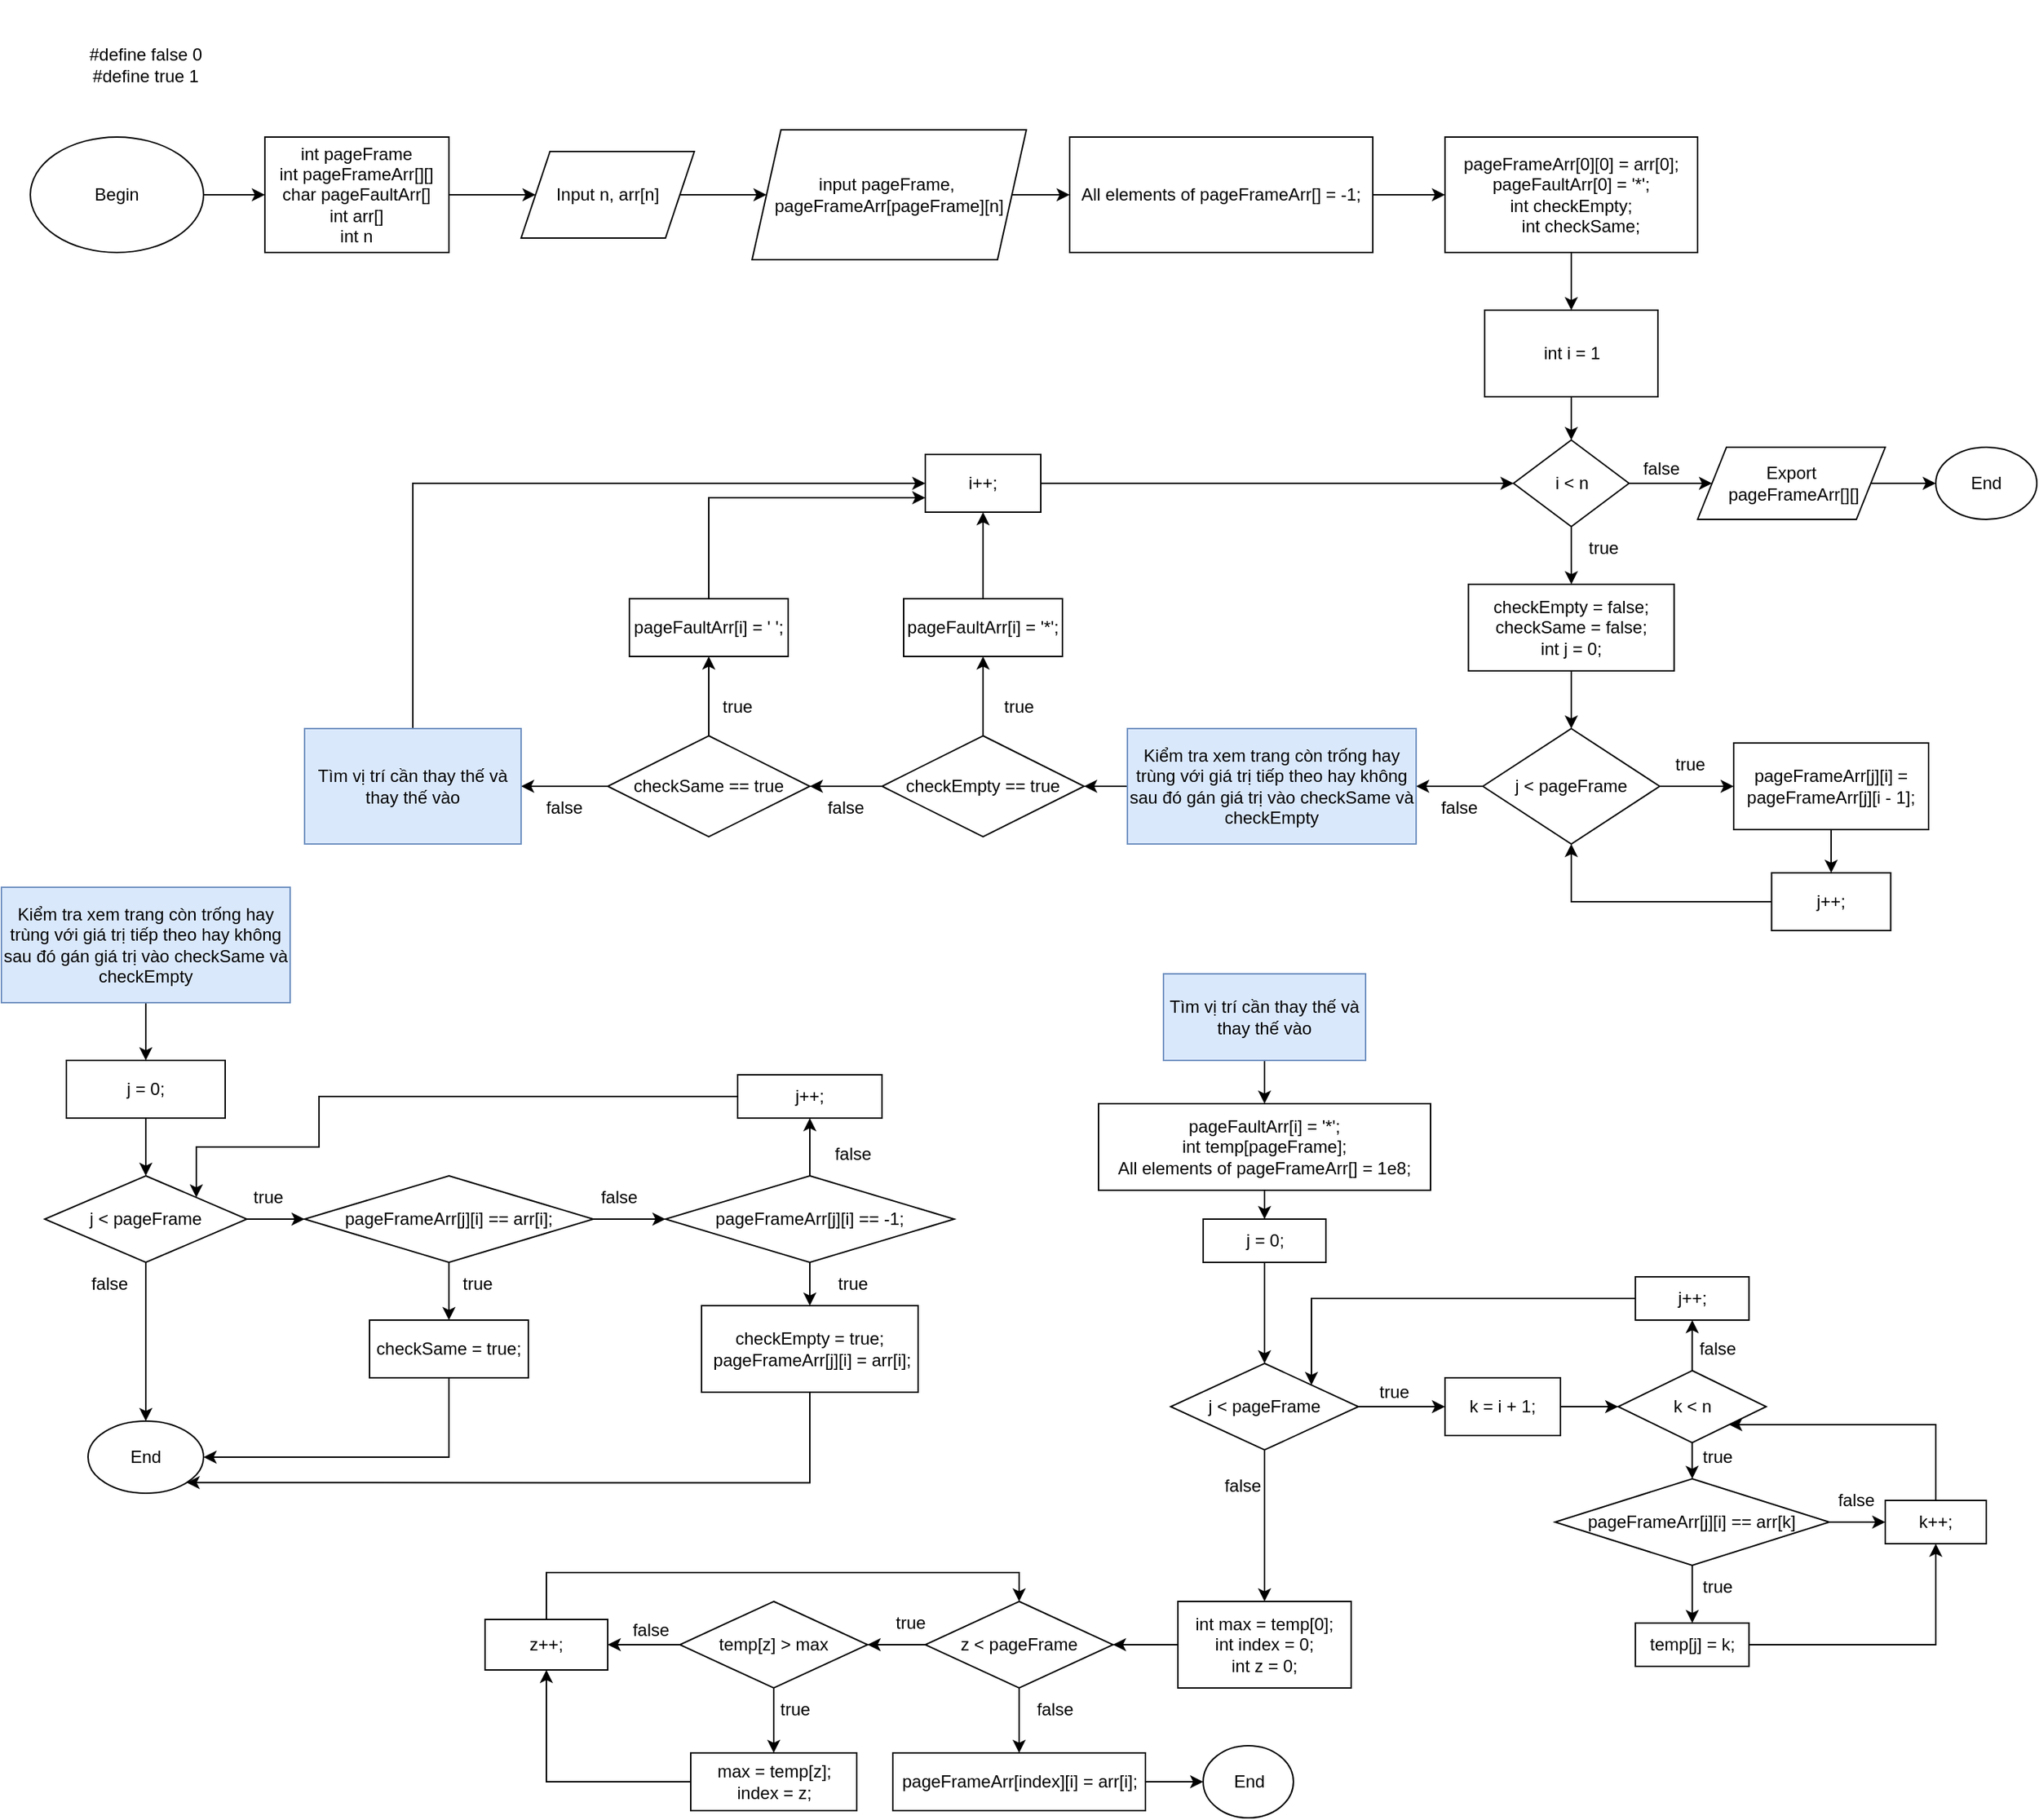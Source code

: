 <mxfile version="21.5.1" type="device">
  <diagram name="Page-1" id="58VP_PBv5ppwctCMvban">
    <mxGraphModel dx="2100" dy="1238" grid="1" gridSize="10" guides="1" tooltips="1" connect="1" arrows="1" fold="1" page="1" pageScale="1" pageWidth="850" pageHeight="1100" math="0" shadow="0">
      <root>
        <mxCell id="0" />
        <mxCell id="1" parent="0" />
        <mxCell id="C9Tj6uFjZlhV-cN9TKAU-3" value="" style="edgeStyle=orthogonalEdgeStyle;rounded=0;orthogonalLoop=1;jettySize=auto;html=1;" parent="1" source="C9Tj6uFjZlhV-cN9TKAU-4" target="C9Tj6uFjZlhV-cN9TKAU-6" edge="1">
          <mxGeometry relative="1" as="geometry" />
        </mxCell>
        <mxCell id="C9Tj6uFjZlhV-cN9TKAU-4" value="Begin" style="ellipse;whiteSpace=wrap;html=1;" parent="1" vertex="1">
          <mxGeometry x="40" y="110" width="120" height="80" as="geometry" />
        </mxCell>
        <mxCell id="C9Tj6uFjZlhV-cN9TKAU-5" value="" style="edgeStyle=orthogonalEdgeStyle;rounded=0;orthogonalLoop=1;jettySize=auto;html=1;" parent="1" source="C9Tj6uFjZlhV-cN9TKAU-6" target="C9Tj6uFjZlhV-cN9TKAU-8" edge="1">
          <mxGeometry relative="1" as="geometry" />
        </mxCell>
        <mxCell id="C9Tj6uFjZlhV-cN9TKAU-6" value="int pageFrame&lt;br&gt;int pageFrameArr[][]&lt;br&gt;char pageFaultArr[]&lt;br&gt;int arr[]&lt;br&gt;int n" style="rounded=0;whiteSpace=wrap;html=1;" parent="1" vertex="1">
          <mxGeometry x="202.49" y="110" width="127.51" height="80" as="geometry" />
        </mxCell>
        <mxCell id="C9Tj6uFjZlhV-cN9TKAU-7" value="" style="edgeStyle=orthogonalEdgeStyle;rounded=0;orthogonalLoop=1;jettySize=auto;html=1;" parent="1" source="C9Tj6uFjZlhV-cN9TKAU-8" target="C9Tj6uFjZlhV-cN9TKAU-10" edge="1">
          <mxGeometry relative="1" as="geometry" />
        </mxCell>
        <mxCell id="C9Tj6uFjZlhV-cN9TKAU-8" value="Input n, arr[n]" style="shape=parallelogram;perimeter=parallelogramPerimeter;whiteSpace=wrap;html=1;fixedSize=1;" parent="1" vertex="1">
          <mxGeometry x="380" y="120" width="120" height="60" as="geometry" />
        </mxCell>
        <mxCell id="C9Tj6uFjZlhV-cN9TKAU-9" value="" style="edgeStyle=orthogonalEdgeStyle;rounded=0;orthogonalLoop=1;jettySize=auto;html=1;" parent="1" source="C9Tj6uFjZlhV-cN9TKAU-10" target="C9Tj6uFjZlhV-cN9TKAU-12" edge="1">
          <mxGeometry relative="1" as="geometry" />
        </mxCell>
        <mxCell id="C9Tj6uFjZlhV-cN9TKAU-10" value="input pageFrame,&amp;nbsp;&lt;br&gt;pageFrameArr[pageFrame][n]" style="shape=parallelogram;perimeter=parallelogramPerimeter;whiteSpace=wrap;html=1;fixedSize=1;" parent="1" vertex="1">
          <mxGeometry x="540" y="105" width="190" height="90" as="geometry" />
        </mxCell>
        <mxCell id="C9Tj6uFjZlhV-cN9TKAU-11" value="" style="edgeStyle=orthogonalEdgeStyle;rounded=0;orthogonalLoop=1;jettySize=auto;html=1;" parent="1" source="C9Tj6uFjZlhV-cN9TKAU-12" target="C9Tj6uFjZlhV-cN9TKAU-14" edge="1">
          <mxGeometry relative="1" as="geometry" />
        </mxCell>
        <mxCell id="C9Tj6uFjZlhV-cN9TKAU-12" value="All elements of pageFrameArr[] = -1;" style="rounded=0;whiteSpace=wrap;html=1;" parent="1" vertex="1">
          <mxGeometry x="760" y="110" width="210" height="80" as="geometry" />
        </mxCell>
        <mxCell id="C9Tj6uFjZlhV-cN9TKAU-13" value="" style="edgeStyle=orthogonalEdgeStyle;rounded=0;orthogonalLoop=1;jettySize=auto;html=1;" parent="1" source="C9Tj6uFjZlhV-cN9TKAU-14" target="C9Tj6uFjZlhV-cN9TKAU-16" edge="1">
          <mxGeometry relative="1" as="geometry" />
        </mxCell>
        <mxCell id="C9Tj6uFjZlhV-cN9TKAU-14" value="pageFrameArr[0][0] = arr[0];&lt;br&gt;pageFaultArr[0] = &#39;*&#39;;&lt;br&gt;&lt;div&gt;int checkEmpty;&lt;/div&gt;&lt;div&gt;&amp;nbsp; &amp;nbsp; int checkSame;&lt;/div&gt;" style="rounded=0;whiteSpace=wrap;html=1;" parent="1" vertex="1">
          <mxGeometry x="1020" y="110" width="175" height="80" as="geometry" />
        </mxCell>
        <mxCell id="xicF2yeCn-XAEuWEKEGZ-6" value="" style="edgeStyle=orthogonalEdgeStyle;rounded=0;orthogonalLoop=1;jettySize=auto;html=1;" parent="1" source="C9Tj6uFjZlhV-cN9TKAU-16" target="xicF2yeCn-XAEuWEKEGZ-5" edge="1">
          <mxGeometry relative="1" as="geometry" />
        </mxCell>
        <mxCell id="C9Tj6uFjZlhV-cN9TKAU-16" value="int i = 1" style="whiteSpace=wrap;html=1;" parent="1" vertex="1">
          <mxGeometry x="1047.5" y="230" width="120" height="60" as="geometry" />
        </mxCell>
        <mxCell id="xicF2yeCn-XAEuWEKEGZ-2" value="#define false 0&lt;br&gt;#define true 1" style="text;html=1;strokeColor=none;fillColor=none;align=center;verticalAlign=middle;whiteSpace=wrap;rounded=0;" parent="1" vertex="1">
          <mxGeometry x="40" y="15" width="160" height="90" as="geometry" />
        </mxCell>
        <mxCell id="xicF2yeCn-XAEuWEKEGZ-8" style="edgeStyle=orthogonalEdgeStyle;rounded=0;orthogonalLoop=1;jettySize=auto;html=1;entryX=0;entryY=0.5;entryDx=0;entryDy=0;" parent="1" source="xicF2yeCn-XAEuWEKEGZ-5" target="xicF2yeCn-XAEuWEKEGZ-7" edge="1">
          <mxGeometry relative="1" as="geometry" />
        </mxCell>
        <mxCell id="xicF2yeCn-XAEuWEKEGZ-15" value="" style="edgeStyle=orthogonalEdgeStyle;rounded=0;orthogonalLoop=1;jettySize=auto;html=1;" parent="1" source="xicF2yeCn-XAEuWEKEGZ-5" target="xicF2yeCn-XAEuWEKEGZ-14" edge="1">
          <mxGeometry relative="1" as="geometry" />
        </mxCell>
        <mxCell id="xicF2yeCn-XAEuWEKEGZ-5" value="i &amp;lt; n" style="rhombus;whiteSpace=wrap;html=1;" parent="1" vertex="1">
          <mxGeometry x="1067.5" y="320" width="80" height="60" as="geometry" />
        </mxCell>
        <mxCell id="xicF2yeCn-XAEuWEKEGZ-10" value="" style="edgeStyle=orthogonalEdgeStyle;rounded=0;orthogonalLoop=1;jettySize=auto;html=1;" parent="1" source="xicF2yeCn-XAEuWEKEGZ-7" target="xicF2yeCn-XAEuWEKEGZ-9" edge="1">
          <mxGeometry relative="1" as="geometry" />
        </mxCell>
        <mxCell id="xicF2yeCn-XAEuWEKEGZ-7" value="Export&lt;br&gt;&amp;nbsp;pageFrameArr[][]" style="shape=parallelogram;perimeter=parallelogramPerimeter;whiteSpace=wrap;html=1;fixedSize=1;" parent="1" vertex="1">
          <mxGeometry x="1195" y="325" width="130" height="50" as="geometry" />
        </mxCell>
        <mxCell id="xicF2yeCn-XAEuWEKEGZ-9" value="End" style="ellipse;whiteSpace=wrap;html=1;" parent="1" vertex="1">
          <mxGeometry x="1360" y="325" width="70" height="50" as="geometry" />
        </mxCell>
        <mxCell id="xicF2yeCn-XAEuWEKEGZ-11" value="false" style="text;html=1;strokeColor=none;fillColor=none;align=center;verticalAlign=middle;whiteSpace=wrap;rounded=0;" parent="1" vertex="1">
          <mxGeometry x="1140" y="325" width="60" height="30" as="geometry" />
        </mxCell>
        <mxCell id="xicF2yeCn-XAEuWEKEGZ-18" value="" style="edgeStyle=orthogonalEdgeStyle;rounded=0;orthogonalLoop=1;jettySize=auto;html=1;" parent="1" source="xicF2yeCn-XAEuWEKEGZ-14" target="xicF2yeCn-XAEuWEKEGZ-17" edge="1">
          <mxGeometry relative="1" as="geometry" />
        </mxCell>
        <mxCell id="xicF2yeCn-XAEuWEKEGZ-14" value="checkEmpty = false;&lt;br&gt;checkSame = false;&lt;br&gt;int j = 0;" style="whiteSpace=wrap;html=1;" parent="1" vertex="1">
          <mxGeometry x="1036.25" y="420" width="142.5" height="60" as="geometry" />
        </mxCell>
        <mxCell id="xicF2yeCn-XAEuWEKEGZ-16" value="true" style="text;html=1;strokeColor=none;fillColor=none;align=center;verticalAlign=middle;whiteSpace=wrap;rounded=0;" parent="1" vertex="1">
          <mxGeometry x="1100" y="380" width="60" height="30" as="geometry" />
        </mxCell>
        <mxCell id="xicF2yeCn-XAEuWEKEGZ-20" value="" style="edgeStyle=orthogonalEdgeStyle;rounded=0;orthogonalLoop=1;jettySize=auto;html=1;" parent="1" source="xicF2yeCn-XAEuWEKEGZ-17" target="xicF2yeCn-XAEuWEKEGZ-19" edge="1">
          <mxGeometry relative="1" as="geometry" />
        </mxCell>
        <mxCell id="xicF2yeCn-XAEuWEKEGZ-24" value="" style="edgeStyle=orthogonalEdgeStyle;rounded=0;orthogonalLoop=1;jettySize=auto;html=1;" parent="1" source="xicF2yeCn-XAEuWEKEGZ-17" target="xicF2yeCn-XAEuWEKEGZ-23" edge="1">
          <mxGeometry relative="1" as="geometry" />
        </mxCell>
        <mxCell id="xicF2yeCn-XAEuWEKEGZ-17" value="j &amp;lt; pageFrame" style="rhombus;whiteSpace=wrap;html=1;" parent="1" vertex="1">
          <mxGeometry x="1046.25" y="520" width="122.5" height="80" as="geometry" />
        </mxCell>
        <mxCell id="xicF2yeCn-XAEuWEKEGZ-26" value="" style="edgeStyle=orthogonalEdgeStyle;rounded=0;orthogonalLoop=1;jettySize=auto;html=1;" parent="1" source="xicF2yeCn-XAEuWEKEGZ-19" target="xicF2yeCn-XAEuWEKEGZ-25" edge="1">
          <mxGeometry relative="1" as="geometry" />
        </mxCell>
        <mxCell id="xicF2yeCn-XAEuWEKEGZ-19" value="pageFrameArr[j][i] = pageFrameArr[j][i - 1];" style="whiteSpace=wrap;html=1;" parent="1" vertex="1">
          <mxGeometry x="1220" y="530" width="135" height="60" as="geometry" />
        </mxCell>
        <mxCell id="xicF2yeCn-XAEuWEKEGZ-21" value="false" style="text;html=1;strokeColor=none;fillColor=none;align=center;verticalAlign=middle;whiteSpace=wrap;rounded=0;" parent="1" vertex="1">
          <mxGeometry x="1000" y="560" width="60" height="30" as="geometry" />
        </mxCell>
        <mxCell id="xicF2yeCn-XAEuWEKEGZ-22" value="true" style="text;html=1;strokeColor=none;fillColor=none;align=center;verticalAlign=middle;whiteSpace=wrap;rounded=0;" parent="1" vertex="1">
          <mxGeometry x="1160" y="530" width="60" height="30" as="geometry" />
        </mxCell>
        <mxCell id="xicF2yeCn-XAEuWEKEGZ-29" value="" style="edgeStyle=orthogonalEdgeStyle;rounded=0;orthogonalLoop=1;jettySize=auto;html=1;" parent="1" source="xicF2yeCn-XAEuWEKEGZ-23" target="xicF2yeCn-XAEuWEKEGZ-28" edge="1">
          <mxGeometry relative="1" as="geometry" />
        </mxCell>
        <mxCell id="xicF2yeCn-XAEuWEKEGZ-23" value="Kiểm tra xem trang còn trống hay trùng với giá trị tiếp theo hay không sau đó gán giá trị vào checkSame và checkEmpty" style="whiteSpace=wrap;html=1;fillColor=#dae8fc;strokeColor=#6c8ebf;" parent="1" vertex="1">
          <mxGeometry x="800" y="520" width="200" height="80" as="geometry" />
        </mxCell>
        <mxCell id="xicF2yeCn-XAEuWEKEGZ-27" style="edgeStyle=orthogonalEdgeStyle;rounded=0;orthogonalLoop=1;jettySize=auto;html=1;entryX=0.5;entryY=1;entryDx=0;entryDy=0;" parent="1" source="xicF2yeCn-XAEuWEKEGZ-25" target="xicF2yeCn-XAEuWEKEGZ-17" edge="1">
          <mxGeometry relative="1" as="geometry" />
        </mxCell>
        <mxCell id="xicF2yeCn-XAEuWEKEGZ-25" value="j++;" style="whiteSpace=wrap;html=1;" parent="1" vertex="1">
          <mxGeometry x="1246.25" y="620" width="82.5" height="40" as="geometry" />
        </mxCell>
        <mxCell id="xicF2yeCn-XAEuWEKEGZ-35" value="" style="edgeStyle=orthogonalEdgeStyle;rounded=0;orthogonalLoop=1;jettySize=auto;html=1;" parent="1" source="xicF2yeCn-XAEuWEKEGZ-28" target="xicF2yeCn-XAEuWEKEGZ-34" edge="1">
          <mxGeometry relative="1" as="geometry" />
        </mxCell>
        <mxCell id="xicF2yeCn-XAEuWEKEGZ-39" value="" style="edgeStyle=orthogonalEdgeStyle;rounded=0;orthogonalLoop=1;jettySize=auto;html=1;" parent="1" source="xicF2yeCn-XAEuWEKEGZ-28" target="xicF2yeCn-XAEuWEKEGZ-38" edge="1">
          <mxGeometry relative="1" as="geometry" />
        </mxCell>
        <mxCell id="xicF2yeCn-XAEuWEKEGZ-28" value="checkEmpty == true" style="rhombus;whiteSpace=wrap;html=1;" parent="1" vertex="1">
          <mxGeometry x="630" y="525" width="140" height="70" as="geometry" />
        </mxCell>
        <mxCell id="xicF2yeCn-XAEuWEKEGZ-31" style="edgeStyle=orthogonalEdgeStyle;rounded=0;orthogonalLoop=1;jettySize=auto;html=1;entryX=0;entryY=0.5;entryDx=0;entryDy=0;" parent="1" source="xicF2yeCn-XAEuWEKEGZ-30" target="xicF2yeCn-XAEuWEKEGZ-5" edge="1">
          <mxGeometry relative="1" as="geometry" />
        </mxCell>
        <mxCell id="xicF2yeCn-XAEuWEKEGZ-30" value="i++;" style="rounded=0;whiteSpace=wrap;html=1;" parent="1" vertex="1">
          <mxGeometry x="660" y="330" width="80" height="40" as="geometry" />
        </mxCell>
        <mxCell id="xicF2yeCn-XAEuWEKEGZ-36" style="edgeStyle=orthogonalEdgeStyle;rounded=0;orthogonalLoop=1;jettySize=auto;html=1;entryX=0.5;entryY=1;entryDx=0;entryDy=0;" parent="1" source="xicF2yeCn-XAEuWEKEGZ-34" target="xicF2yeCn-XAEuWEKEGZ-30" edge="1">
          <mxGeometry relative="1" as="geometry" />
        </mxCell>
        <mxCell id="xicF2yeCn-XAEuWEKEGZ-34" value="pageFaultArr[i] = &#39;*&#39;;" style="whiteSpace=wrap;html=1;" parent="1" vertex="1">
          <mxGeometry x="645" y="430" width="110" height="40" as="geometry" />
        </mxCell>
        <mxCell id="xicF2yeCn-XAEuWEKEGZ-37" value="true" style="text;html=1;strokeColor=none;fillColor=none;align=center;verticalAlign=middle;whiteSpace=wrap;rounded=0;" parent="1" vertex="1">
          <mxGeometry x="695" y="490" width="60" height="30" as="geometry" />
        </mxCell>
        <mxCell id="xicF2yeCn-XAEuWEKEGZ-44" style="edgeStyle=orthogonalEdgeStyle;rounded=0;orthogonalLoop=1;jettySize=auto;html=1;entryX=0.5;entryY=1;entryDx=0;entryDy=0;" parent="1" source="xicF2yeCn-XAEuWEKEGZ-38" target="xicF2yeCn-XAEuWEKEGZ-43" edge="1">
          <mxGeometry relative="1" as="geometry" />
        </mxCell>
        <mxCell id="xicF2yeCn-XAEuWEKEGZ-50" value="" style="edgeStyle=orthogonalEdgeStyle;rounded=0;orthogonalLoop=1;jettySize=auto;html=1;" parent="1" source="xicF2yeCn-XAEuWEKEGZ-38" target="xicF2yeCn-XAEuWEKEGZ-49" edge="1">
          <mxGeometry relative="1" as="geometry" />
        </mxCell>
        <mxCell id="xicF2yeCn-XAEuWEKEGZ-38" value="checkSame == true" style="rhombus;whiteSpace=wrap;html=1;" parent="1" vertex="1">
          <mxGeometry x="440" y="525" width="140" height="70" as="geometry" />
        </mxCell>
        <mxCell id="xicF2yeCn-XAEuWEKEGZ-40" value="false" style="text;html=1;strokeColor=none;fillColor=none;align=center;verticalAlign=middle;whiteSpace=wrap;rounded=0;" parent="1" vertex="1">
          <mxGeometry x="575" y="560" width="60" height="30" as="geometry" />
        </mxCell>
        <mxCell id="xicF2yeCn-XAEuWEKEGZ-45" style="edgeStyle=orthogonalEdgeStyle;rounded=0;orthogonalLoop=1;jettySize=auto;html=1;entryX=0;entryY=0.75;entryDx=0;entryDy=0;" parent="1" source="xicF2yeCn-XAEuWEKEGZ-43" target="xicF2yeCn-XAEuWEKEGZ-30" edge="1">
          <mxGeometry relative="1" as="geometry">
            <Array as="points">
              <mxPoint x="510" y="360" />
            </Array>
          </mxGeometry>
        </mxCell>
        <mxCell id="xicF2yeCn-XAEuWEKEGZ-43" value="pageFaultArr[i] = &#39; &#39;;" style="whiteSpace=wrap;html=1;" parent="1" vertex="1">
          <mxGeometry x="455" y="430" width="110" height="40" as="geometry" />
        </mxCell>
        <mxCell id="xicF2yeCn-XAEuWEKEGZ-48" value="true" style="text;html=1;strokeColor=none;fillColor=none;align=center;verticalAlign=middle;whiteSpace=wrap;rounded=0;" parent="1" vertex="1">
          <mxGeometry x="500" y="490" width="60" height="30" as="geometry" />
        </mxCell>
        <mxCell id="xicF2yeCn-XAEuWEKEGZ-51" style="edgeStyle=orthogonalEdgeStyle;rounded=0;orthogonalLoop=1;jettySize=auto;html=1;entryX=0;entryY=0.5;entryDx=0;entryDy=0;" parent="1" source="xicF2yeCn-XAEuWEKEGZ-49" target="xicF2yeCn-XAEuWEKEGZ-30" edge="1">
          <mxGeometry relative="1" as="geometry">
            <Array as="points">
              <mxPoint x="305" y="350" />
            </Array>
          </mxGeometry>
        </mxCell>
        <mxCell id="xicF2yeCn-XAEuWEKEGZ-49" value="Tìm vị trí cần thay thế và thay thế vào" style="whiteSpace=wrap;html=1;fillColor=#dae8fc;strokeColor=#6c8ebf;" parent="1" vertex="1">
          <mxGeometry x="230" y="520" width="150" height="80" as="geometry" />
        </mxCell>
        <mxCell id="bLhLssxtiYz558W2Zdck-3" value="" style="edgeStyle=orthogonalEdgeStyle;rounded=0;orthogonalLoop=1;jettySize=auto;html=1;" edge="1" parent="1" source="bLhLssxtiYz558W2Zdck-1" target="bLhLssxtiYz558W2Zdck-2">
          <mxGeometry relative="1" as="geometry" />
        </mxCell>
        <mxCell id="bLhLssxtiYz558W2Zdck-1" value="Kiểm tra xem trang còn trống hay trùng với giá trị tiếp theo hay không sau đó gán giá trị vào checkSame và checkEmpty" style="whiteSpace=wrap;html=1;fillColor=#dae8fc;strokeColor=#6c8ebf;" vertex="1" parent="1">
          <mxGeometry x="20" y="630" width="200" height="80" as="geometry" />
        </mxCell>
        <mxCell id="bLhLssxtiYz558W2Zdck-5" value="" style="edgeStyle=orthogonalEdgeStyle;rounded=0;orthogonalLoop=1;jettySize=auto;html=1;" edge="1" parent="1" source="bLhLssxtiYz558W2Zdck-2" target="bLhLssxtiYz558W2Zdck-4">
          <mxGeometry relative="1" as="geometry" />
        </mxCell>
        <mxCell id="bLhLssxtiYz558W2Zdck-2" value="j = 0;" style="whiteSpace=wrap;html=1;" vertex="1" parent="1">
          <mxGeometry x="65" y="750" width="110" height="40" as="geometry" />
        </mxCell>
        <mxCell id="bLhLssxtiYz558W2Zdck-7" value="" style="edgeStyle=orthogonalEdgeStyle;rounded=0;orthogonalLoop=1;jettySize=auto;html=1;" edge="1" parent="1" source="bLhLssxtiYz558W2Zdck-4" target="bLhLssxtiYz558W2Zdck-6">
          <mxGeometry relative="1" as="geometry" />
        </mxCell>
        <mxCell id="bLhLssxtiYz558W2Zdck-15" value="" style="edgeStyle=orthogonalEdgeStyle;rounded=0;orthogonalLoop=1;jettySize=auto;html=1;" edge="1" parent="1" source="bLhLssxtiYz558W2Zdck-4" target="bLhLssxtiYz558W2Zdck-14">
          <mxGeometry relative="1" as="geometry" />
        </mxCell>
        <mxCell id="bLhLssxtiYz558W2Zdck-4" value="j &amp;lt; pageFrame" style="rhombus;whiteSpace=wrap;html=1;" vertex="1" parent="1">
          <mxGeometry x="50" y="830" width="140" height="60" as="geometry" />
        </mxCell>
        <mxCell id="bLhLssxtiYz558W2Zdck-11" value="" style="edgeStyle=orthogonalEdgeStyle;rounded=0;orthogonalLoop=1;jettySize=auto;html=1;" edge="1" parent="1" source="bLhLssxtiYz558W2Zdck-6" target="bLhLssxtiYz558W2Zdck-10">
          <mxGeometry relative="1" as="geometry" />
        </mxCell>
        <mxCell id="bLhLssxtiYz558W2Zdck-22" value="" style="edgeStyle=orthogonalEdgeStyle;rounded=0;orthogonalLoop=1;jettySize=auto;html=1;" edge="1" parent="1" source="bLhLssxtiYz558W2Zdck-6" target="bLhLssxtiYz558W2Zdck-21">
          <mxGeometry relative="1" as="geometry" />
        </mxCell>
        <mxCell id="bLhLssxtiYz558W2Zdck-6" value="pageFrameArr[j][i] == arr[i];" style="rhombus;whiteSpace=wrap;html=1;" vertex="1" parent="1">
          <mxGeometry x="230" y="830" width="200" height="60" as="geometry" />
        </mxCell>
        <mxCell id="bLhLssxtiYz558W2Zdck-9" value="true" style="text;html=1;strokeColor=none;fillColor=none;align=center;verticalAlign=middle;whiteSpace=wrap;rounded=0;" vertex="1" parent="1">
          <mxGeometry x="175" y="830" width="60" height="30" as="geometry" />
        </mxCell>
        <mxCell id="bLhLssxtiYz558W2Zdck-19" style="edgeStyle=orthogonalEdgeStyle;rounded=0;orthogonalLoop=1;jettySize=auto;html=1;entryX=1;entryY=0.5;entryDx=0;entryDy=0;" edge="1" parent="1" source="bLhLssxtiYz558W2Zdck-10" target="bLhLssxtiYz558W2Zdck-14">
          <mxGeometry relative="1" as="geometry">
            <Array as="points">
              <mxPoint x="330" y="1025" />
            </Array>
          </mxGeometry>
        </mxCell>
        <mxCell id="bLhLssxtiYz558W2Zdck-10" value="checkSame = true;" style="whiteSpace=wrap;html=1;" vertex="1" parent="1">
          <mxGeometry x="275" y="930" width="110" height="40" as="geometry" />
        </mxCell>
        <mxCell id="bLhLssxtiYz558W2Zdck-14" value="End" style="ellipse;whiteSpace=wrap;html=1;" vertex="1" parent="1">
          <mxGeometry x="80" y="1000" width="80" height="50" as="geometry" />
        </mxCell>
        <mxCell id="bLhLssxtiYz558W2Zdck-18" value="true" style="text;html=1;strokeColor=none;fillColor=none;align=center;verticalAlign=middle;whiteSpace=wrap;rounded=0;" vertex="1" parent="1">
          <mxGeometry x="320" y="890" width="60" height="30" as="geometry" />
        </mxCell>
        <mxCell id="bLhLssxtiYz558W2Zdck-20" value="false" style="text;html=1;strokeColor=none;fillColor=none;align=center;verticalAlign=middle;whiteSpace=wrap;rounded=0;" vertex="1" parent="1">
          <mxGeometry x="65" y="890" width="60" height="30" as="geometry" />
        </mxCell>
        <mxCell id="bLhLssxtiYz558W2Zdck-26" value="" style="edgeStyle=orthogonalEdgeStyle;rounded=0;orthogonalLoop=1;jettySize=auto;html=1;" edge="1" parent="1" source="bLhLssxtiYz558W2Zdck-21" target="bLhLssxtiYz558W2Zdck-25">
          <mxGeometry relative="1" as="geometry" />
        </mxCell>
        <mxCell id="bLhLssxtiYz558W2Zdck-35" value="" style="edgeStyle=orthogonalEdgeStyle;rounded=0;orthogonalLoop=1;jettySize=auto;html=1;" edge="1" parent="1" source="bLhLssxtiYz558W2Zdck-21" target="bLhLssxtiYz558W2Zdck-34">
          <mxGeometry relative="1" as="geometry" />
        </mxCell>
        <mxCell id="bLhLssxtiYz558W2Zdck-21" value="pageFrameArr[j][i] == -1;" style="rhombus;whiteSpace=wrap;html=1;" vertex="1" parent="1">
          <mxGeometry x="480" y="830" width="200" height="60" as="geometry" />
        </mxCell>
        <mxCell id="bLhLssxtiYz558W2Zdck-33" style="edgeStyle=orthogonalEdgeStyle;rounded=0;orthogonalLoop=1;jettySize=auto;html=1;entryX=1;entryY=1;entryDx=0;entryDy=0;" edge="1" parent="1" source="bLhLssxtiYz558W2Zdck-25" target="bLhLssxtiYz558W2Zdck-14">
          <mxGeometry relative="1" as="geometry">
            <Array as="points">
              <mxPoint x="580" y="1043" />
            </Array>
          </mxGeometry>
        </mxCell>
        <mxCell id="bLhLssxtiYz558W2Zdck-25" value="checkEmpty = true;&lt;br&gt;&amp;nbsp;pageFrameArr[j][i] = arr[i];" style="whiteSpace=wrap;html=1;" vertex="1" parent="1">
          <mxGeometry x="505" y="920" width="150" height="60" as="geometry" />
        </mxCell>
        <mxCell id="bLhLssxtiYz558W2Zdck-28" value="false" style="text;html=1;strokeColor=none;fillColor=none;align=center;verticalAlign=middle;whiteSpace=wrap;rounded=0;" vertex="1" parent="1">
          <mxGeometry x="417.5" y="830" width="60" height="30" as="geometry" />
        </mxCell>
        <mxCell id="bLhLssxtiYz558W2Zdck-31" value="true" style="text;html=1;strokeColor=none;fillColor=none;align=center;verticalAlign=middle;whiteSpace=wrap;rounded=0;" vertex="1" parent="1">
          <mxGeometry x="580" y="890" width="60" height="30" as="geometry" />
        </mxCell>
        <mxCell id="bLhLssxtiYz558W2Zdck-36" style="edgeStyle=orthogonalEdgeStyle;rounded=0;orthogonalLoop=1;jettySize=auto;html=1;entryX=1;entryY=0;entryDx=0;entryDy=0;" edge="1" parent="1" source="bLhLssxtiYz558W2Zdck-34" target="bLhLssxtiYz558W2Zdck-4">
          <mxGeometry relative="1" as="geometry">
            <Array as="points">
              <mxPoint x="240" y="775" />
              <mxPoint x="240" y="810" />
              <mxPoint x="155" y="810" />
            </Array>
          </mxGeometry>
        </mxCell>
        <mxCell id="bLhLssxtiYz558W2Zdck-34" value="j++;" style="whiteSpace=wrap;html=1;" vertex="1" parent="1">
          <mxGeometry x="530" y="760" width="100" height="30" as="geometry" />
        </mxCell>
        <mxCell id="bLhLssxtiYz558W2Zdck-37" value="false" style="text;html=1;strokeColor=none;fillColor=none;align=center;verticalAlign=middle;whiteSpace=wrap;rounded=0;" vertex="1" parent="1">
          <mxGeometry x="580" y="800" width="60" height="30" as="geometry" />
        </mxCell>
        <mxCell id="bLhLssxtiYz558W2Zdck-41" value="" style="edgeStyle=orthogonalEdgeStyle;rounded=0;orthogonalLoop=1;jettySize=auto;html=1;" edge="1" parent="1" source="bLhLssxtiYz558W2Zdck-38" target="bLhLssxtiYz558W2Zdck-40">
          <mxGeometry relative="1" as="geometry" />
        </mxCell>
        <mxCell id="bLhLssxtiYz558W2Zdck-38" value="Tìm vị trí cần thay thế và thay thế vào" style="whiteSpace=wrap;html=1;fillColor=#dae8fc;strokeColor=#6c8ebf;" vertex="1" parent="1">
          <mxGeometry x="825" y="690" width="140" height="60" as="geometry" />
        </mxCell>
        <mxCell id="bLhLssxtiYz558W2Zdck-39" value="false" style="text;html=1;strokeColor=none;fillColor=none;align=center;verticalAlign=middle;whiteSpace=wrap;rounded=0;" vertex="1" parent="1">
          <mxGeometry x="380" y="560" width="60" height="30" as="geometry" />
        </mxCell>
        <mxCell id="bLhLssxtiYz558W2Zdck-43" value="" style="edgeStyle=orthogonalEdgeStyle;rounded=0;orthogonalLoop=1;jettySize=auto;html=1;" edge="1" parent="1" source="bLhLssxtiYz558W2Zdck-40" target="bLhLssxtiYz558W2Zdck-42">
          <mxGeometry relative="1" as="geometry" />
        </mxCell>
        <mxCell id="bLhLssxtiYz558W2Zdck-40" value="pageFaultArr[i] = &#39;*&#39;;&lt;br&gt;int temp[pageFrame];&lt;br&gt;All elements of pageFrameArr[] = 1e8;" style="whiteSpace=wrap;html=1;" vertex="1" parent="1">
          <mxGeometry x="780" y="780" width="230" height="60" as="geometry" />
        </mxCell>
        <mxCell id="bLhLssxtiYz558W2Zdck-47" style="edgeStyle=orthogonalEdgeStyle;rounded=0;orthogonalLoop=1;jettySize=auto;html=1;entryX=0.5;entryY=0;entryDx=0;entryDy=0;" edge="1" parent="1" source="bLhLssxtiYz558W2Zdck-42" target="bLhLssxtiYz558W2Zdck-46">
          <mxGeometry relative="1" as="geometry" />
        </mxCell>
        <mxCell id="bLhLssxtiYz558W2Zdck-42" value="j = 0;" style="whiteSpace=wrap;html=1;" vertex="1" parent="1">
          <mxGeometry x="852.5" y="860" width="85" height="30" as="geometry" />
        </mxCell>
        <mxCell id="bLhLssxtiYz558W2Zdck-51" value="" style="edgeStyle=orthogonalEdgeStyle;rounded=0;orthogonalLoop=1;jettySize=auto;html=1;" edge="1" parent="1" source="bLhLssxtiYz558W2Zdck-46" target="bLhLssxtiYz558W2Zdck-50">
          <mxGeometry relative="1" as="geometry" />
        </mxCell>
        <mxCell id="bLhLssxtiYz558W2Zdck-54" value="" style="edgeStyle=orthogonalEdgeStyle;rounded=0;orthogonalLoop=1;jettySize=auto;html=1;" edge="1" parent="1" source="bLhLssxtiYz558W2Zdck-46" target="bLhLssxtiYz558W2Zdck-53">
          <mxGeometry relative="1" as="geometry" />
        </mxCell>
        <mxCell id="bLhLssxtiYz558W2Zdck-46" value="j &amp;lt; pageFrame" style="rhombus;whiteSpace=wrap;html=1;" vertex="1" parent="1">
          <mxGeometry x="830" y="960" width="130" height="60" as="geometry" />
        </mxCell>
        <mxCell id="bLhLssxtiYz558W2Zdck-80" style="edgeStyle=orthogonalEdgeStyle;rounded=0;orthogonalLoop=1;jettySize=auto;html=1;entryX=1;entryY=0.5;entryDx=0;entryDy=0;" edge="1" parent="1" source="bLhLssxtiYz558W2Zdck-50" target="bLhLssxtiYz558W2Zdck-79">
          <mxGeometry relative="1" as="geometry" />
        </mxCell>
        <mxCell id="bLhLssxtiYz558W2Zdck-50" value="int max = temp[0];&lt;br&gt;int index = 0;&lt;br&gt;int z = 0;" style="whiteSpace=wrap;html=1;" vertex="1" parent="1">
          <mxGeometry x="835" y="1125" width="120" height="60" as="geometry" />
        </mxCell>
        <mxCell id="bLhLssxtiYz558W2Zdck-52" value="false" style="text;html=1;strokeColor=none;fillColor=none;align=center;verticalAlign=middle;whiteSpace=wrap;rounded=0;" vertex="1" parent="1">
          <mxGeometry x="850" y="1030" width="60" height="30" as="geometry" />
        </mxCell>
        <mxCell id="bLhLssxtiYz558W2Zdck-59" style="edgeStyle=orthogonalEdgeStyle;rounded=0;orthogonalLoop=1;jettySize=auto;html=1;entryX=0;entryY=0.5;entryDx=0;entryDy=0;" edge="1" parent="1" source="bLhLssxtiYz558W2Zdck-53" target="bLhLssxtiYz558W2Zdck-58">
          <mxGeometry relative="1" as="geometry" />
        </mxCell>
        <mxCell id="bLhLssxtiYz558W2Zdck-53" value="k = i + 1;" style="whiteSpace=wrap;html=1;" vertex="1" parent="1">
          <mxGeometry x="1020" y="970" width="80" height="40" as="geometry" />
        </mxCell>
        <mxCell id="bLhLssxtiYz558W2Zdck-55" value="true" style="text;html=1;strokeColor=none;fillColor=none;align=center;verticalAlign=middle;whiteSpace=wrap;rounded=0;" vertex="1" parent="1">
          <mxGeometry x="955" y="965" width="60" height="30" as="geometry" />
        </mxCell>
        <mxCell id="bLhLssxtiYz558W2Zdck-61" value="" style="edgeStyle=orthogonalEdgeStyle;rounded=0;orthogonalLoop=1;jettySize=auto;html=1;" edge="1" parent="1" source="bLhLssxtiYz558W2Zdck-58" target="bLhLssxtiYz558W2Zdck-60">
          <mxGeometry relative="1" as="geometry" />
        </mxCell>
        <mxCell id="bLhLssxtiYz558W2Zdck-72" value="" style="edgeStyle=orthogonalEdgeStyle;rounded=0;orthogonalLoop=1;jettySize=auto;html=1;" edge="1" parent="1" source="bLhLssxtiYz558W2Zdck-58" target="bLhLssxtiYz558W2Zdck-71">
          <mxGeometry relative="1" as="geometry" />
        </mxCell>
        <mxCell id="bLhLssxtiYz558W2Zdck-58" value="k &amp;lt; n" style="rhombus;whiteSpace=wrap;html=1;" vertex="1" parent="1">
          <mxGeometry x="1140" y="965" width="102.5" height="50" as="geometry" />
        </mxCell>
        <mxCell id="bLhLssxtiYz558W2Zdck-63" value="" style="edgeStyle=orthogonalEdgeStyle;rounded=0;orthogonalLoop=1;jettySize=auto;html=1;" edge="1" parent="1" source="bLhLssxtiYz558W2Zdck-60" target="bLhLssxtiYz558W2Zdck-62">
          <mxGeometry relative="1" as="geometry" />
        </mxCell>
        <mxCell id="bLhLssxtiYz558W2Zdck-68" value="" style="edgeStyle=orthogonalEdgeStyle;rounded=0;orthogonalLoop=1;jettySize=auto;html=1;" edge="1" parent="1" source="bLhLssxtiYz558W2Zdck-60" target="bLhLssxtiYz558W2Zdck-67">
          <mxGeometry relative="1" as="geometry" />
        </mxCell>
        <mxCell id="bLhLssxtiYz558W2Zdck-60" value="pageFrameArr[j][i] == arr[k]" style="rhombus;whiteSpace=wrap;html=1;" vertex="1" parent="1">
          <mxGeometry x="1096.25" y="1040" width="190" height="60" as="geometry" />
        </mxCell>
        <mxCell id="bLhLssxtiYz558W2Zdck-77" style="edgeStyle=orthogonalEdgeStyle;rounded=0;orthogonalLoop=1;jettySize=auto;html=1;entryX=0.5;entryY=1;entryDx=0;entryDy=0;" edge="1" parent="1" source="bLhLssxtiYz558W2Zdck-62" target="bLhLssxtiYz558W2Zdck-67">
          <mxGeometry relative="1" as="geometry" />
        </mxCell>
        <mxCell id="bLhLssxtiYz558W2Zdck-62" value="temp[j] = k;" style="whiteSpace=wrap;html=1;" vertex="1" parent="1">
          <mxGeometry x="1151.87" y="1140" width="78.75" height="30" as="geometry" />
        </mxCell>
        <mxCell id="bLhLssxtiYz558W2Zdck-65" value="true" style="text;html=1;strokeColor=none;fillColor=none;align=center;verticalAlign=middle;whiteSpace=wrap;rounded=0;" vertex="1" parent="1">
          <mxGeometry x="1178.75" y="1100" width="60" height="30" as="geometry" />
        </mxCell>
        <mxCell id="bLhLssxtiYz558W2Zdck-66" value="true" style="text;html=1;strokeColor=none;fillColor=none;align=center;verticalAlign=middle;whiteSpace=wrap;rounded=0;" vertex="1" parent="1">
          <mxGeometry x="1178.75" y="1010" width="60" height="30" as="geometry" />
        </mxCell>
        <mxCell id="bLhLssxtiYz558W2Zdck-70" style="edgeStyle=orthogonalEdgeStyle;rounded=0;orthogonalLoop=1;jettySize=auto;html=1;entryX=1;entryY=1;entryDx=0;entryDy=0;" edge="1" parent="1" source="bLhLssxtiYz558W2Zdck-67" target="bLhLssxtiYz558W2Zdck-58">
          <mxGeometry relative="1" as="geometry">
            <Array as="points">
              <mxPoint x="1360" y="1003" />
            </Array>
          </mxGeometry>
        </mxCell>
        <mxCell id="bLhLssxtiYz558W2Zdck-67" value="k++;" style="whiteSpace=wrap;html=1;" vertex="1" parent="1">
          <mxGeometry x="1325" y="1055" width="70" height="30" as="geometry" />
        </mxCell>
        <mxCell id="bLhLssxtiYz558W2Zdck-69" value="false" style="text;html=1;strokeColor=none;fillColor=none;align=center;verticalAlign=middle;whiteSpace=wrap;rounded=0;" vertex="1" parent="1">
          <mxGeometry x="1275" y="1040" width="60" height="30" as="geometry" />
        </mxCell>
        <mxCell id="bLhLssxtiYz558W2Zdck-78" style="edgeStyle=orthogonalEdgeStyle;rounded=0;orthogonalLoop=1;jettySize=auto;html=1;entryX=1;entryY=0;entryDx=0;entryDy=0;" edge="1" parent="1" source="bLhLssxtiYz558W2Zdck-71" target="bLhLssxtiYz558W2Zdck-46">
          <mxGeometry relative="1" as="geometry" />
        </mxCell>
        <mxCell id="bLhLssxtiYz558W2Zdck-71" value="j++;" style="whiteSpace=wrap;html=1;" vertex="1" parent="1">
          <mxGeometry x="1151.87" y="900" width="78.75" height="30" as="geometry" />
        </mxCell>
        <mxCell id="bLhLssxtiYz558W2Zdck-73" value="false" style="text;html=1;strokeColor=none;fillColor=none;align=center;verticalAlign=middle;whiteSpace=wrap;rounded=0;" vertex="1" parent="1">
          <mxGeometry x="1178.75" y="935" width="60" height="30" as="geometry" />
        </mxCell>
        <mxCell id="bLhLssxtiYz558W2Zdck-82" value="" style="edgeStyle=orthogonalEdgeStyle;rounded=0;orthogonalLoop=1;jettySize=auto;html=1;" edge="1" parent="1" source="bLhLssxtiYz558W2Zdck-79" target="bLhLssxtiYz558W2Zdck-81">
          <mxGeometry relative="1" as="geometry" />
        </mxCell>
        <mxCell id="bLhLssxtiYz558W2Zdck-88" value="" style="edgeStyle=orthogonalEdgeStyle;rounded=0;orthogonalLoop=1;jettySize=auto;html=1;" edge="1" parent="1" source="bLhLssxtiYz558W2Zdck-79" target="bLhLssxtiYz558W2Zdck-87">
          <mxGeometry relative="1" as="geometry" />
        </mxCell>
        <mxCell id="bLhLssxtiYz558W2Zdck-79" value="z &amp;lt; pageFrame" style="rhombus;whiteSpace=wrap;html=1;" vertex="1" parent="1">
          <mxGeometry x="660" y="1125" width="130" height="60" as="geometry" />
        </mxCell>
        <mxCell id="bLhLssxtiYz558W2Zdck-85" value="" style="edgeStyle=orthogonalEdgeStyle;rounded=0;orthogonalLoop=1;jettySize=auto;html=1;" edge="1" parent="1" source="bLhLssxtiYz558W2Zdck-81" target="bLhLssxtiYz558W2Zdck-84">
          <mxGeometry relative="1" as="geometry" />
        </mxCell>
        <mxCell id="bLhLssxtiYz558W2Zdck-93" value="" style="edgeStyle=orthogonalEdgeStyle;rounded=0;orthogonalLoop=1;jettySize=auto;html=1;" edge="1" parent="1" source="bLhLssxtiYz558W2Zdck-81" target="bLhLssxtiYz558W2Zdck-92">
          <mxGeometry relative="1" as="geometry" />
        </mxCell>
        <mxCell id="bLhLssxtiYz558W2Zdck-81" value="temp[z] &amp;gt; max" style="rhombus;whiteSpace=wrap;html=1;" vertex="1" parent="1">
          <mxGeometry x="490" y="1125" width="130" height="60" as="geometry" />
        </mxCell>
        <mxCell id="bLhLssxtiYz558W2Zdck-83" value="true" style="text;html=1;strokeColor=none;fillColor=none;align=center;verticalAlign=middle;whiteSpace=wrap;rounded=0;" vertex="1" parent="1">
          <mxGeometry x="620" y="1125" width="60" height="30" as="geometry" />
        </mxCell>
        <mxCell id="bLhLssxtiYz558W2Zdck-97" style="edgeStyle=orthogonalEdgeStyle;rounded=0;orthogonalLoop=1;jettySize=auto;html=1;entryX=0.5;entryY=1;entryDx=0;entryDy=0;" edge="1" parent="1" source="bLhLssxtiYz558W2Zdck-84" target="bLhLssxtiYz558W2Zdck-92">
          <mxGeometry relative="1" as="geometry" />
        </mxCell>
        <mxCell id="bLhLssxtiYz558W2Zdck-84" value="max = temp[z];&lt;br&gt;index = z;" style="whiteSpace=wrap;html=1;" vertex="1" parent="1">
          <mxGeometry x="497.5" y="1230" width="115" height="40" as="geometry" />
        </mxCell>
        <mxCell id="bLhLssxtiYz558W2Zdck-86" value="true" style="text;html=1;strokeColor=none;fillColor=none;align=center;verticalAlign=middle;whiteSpace=wrap;rounded=0;" vertex="1" parent="1">
          <mxGeometry x="540" y="1185" width="60" height="30" as="geometry" />
        </mxCell>
        <mxCell id="bLhLssxtiYz558W2Zdck-91" value="" style="edgeStyle=orthogonalEdgeStyle;rounded=0;orthogonalLoop=1;jettySize=auto;html=1;" edge="1" parent="1" source="bLhLssxtiYz558W2Zdck-87" target="bLhLssxtiYz558W2Zdck-90">
          <mxGeometry relative="1" as="geometry" />
        </mxCell>
        <mxCell id="bLhLssxtiYz558W2Zdck-87" value="pageFrameArr[index][i] = arr[i];" style="whiteSpace=wrap;html=1;" vertex="1" parent="1">
          <mxGeometry x="637.5" y="1230" width="175" height="40" as="geometry" />
        </mxCell>
        <mxCell id="bLhLssxtiYz558W2Zdck-89" value="false" style="text;html=1;strokeColor=none;fillColor=none;align=center;verticalAlign=middle;whiteSpace=wrap;rounded=0;" vertex="1" parent="1">
          <mxGeometry x="720" y="1185" width="60" height="30" as="geometry" />
        </mxCell>
        <mxCell id="bLhLssxtiYz558W2Zdck-90" value="End" style="ellipse;whiteSpace=wrap;html=1;" vertex="1" parent="1">
          <mxGeometry x="852.5" y="1225" width="62.5" height="50" as="geometry" />
        </mxCell>
        <mxCell id="bLhLssxtiYz558W2Zdck-98" style="edgeStyle=orthogonalEdgeStyle;rounded=0;orthogonalLoop=1;jettySize=auto;html=1;entryX=0.5;entryY=0;entryDx=0;entryDy=0;" edge="1" parent="1" source="bLhLssxtiYz558W2Zdck-92" target="bLhLssxtiYz558W2Zdck-79">
          <mxGeometry relative="1" as="geometry">
            <Array as="points">
              <mxPoint x="397" y="1105" />
              <mxPoint x="725" y="1105" />
            </Array>
          </mxGeometry>
        </mxCell>
        <mxCell id="bLhLssxtiYz558W2Zdck-92" value="z++;" style="whiteSpace=wrap;html=1;" vertex="1" parent="1">
          <mxGeometry x="355" y="1137.5" width="85" height="35" as="geometry" />
        </mxCell>
        <mxCell id="bLhLssxtiYz558W2Zdck-96" value="false" style="text;html=1;strokeColor=none;fillColor=none;align=center;verticalAlign=middle;whiteSpace=wrap;rounded=0;" vertex="1" parent="1">
          <mxGeometry x="440" y="1130" width="60" height="30" as="geometry" />
        </mxCell>
      </root>
    </mxGraphModel>
  </diagram>
</mxfile>

